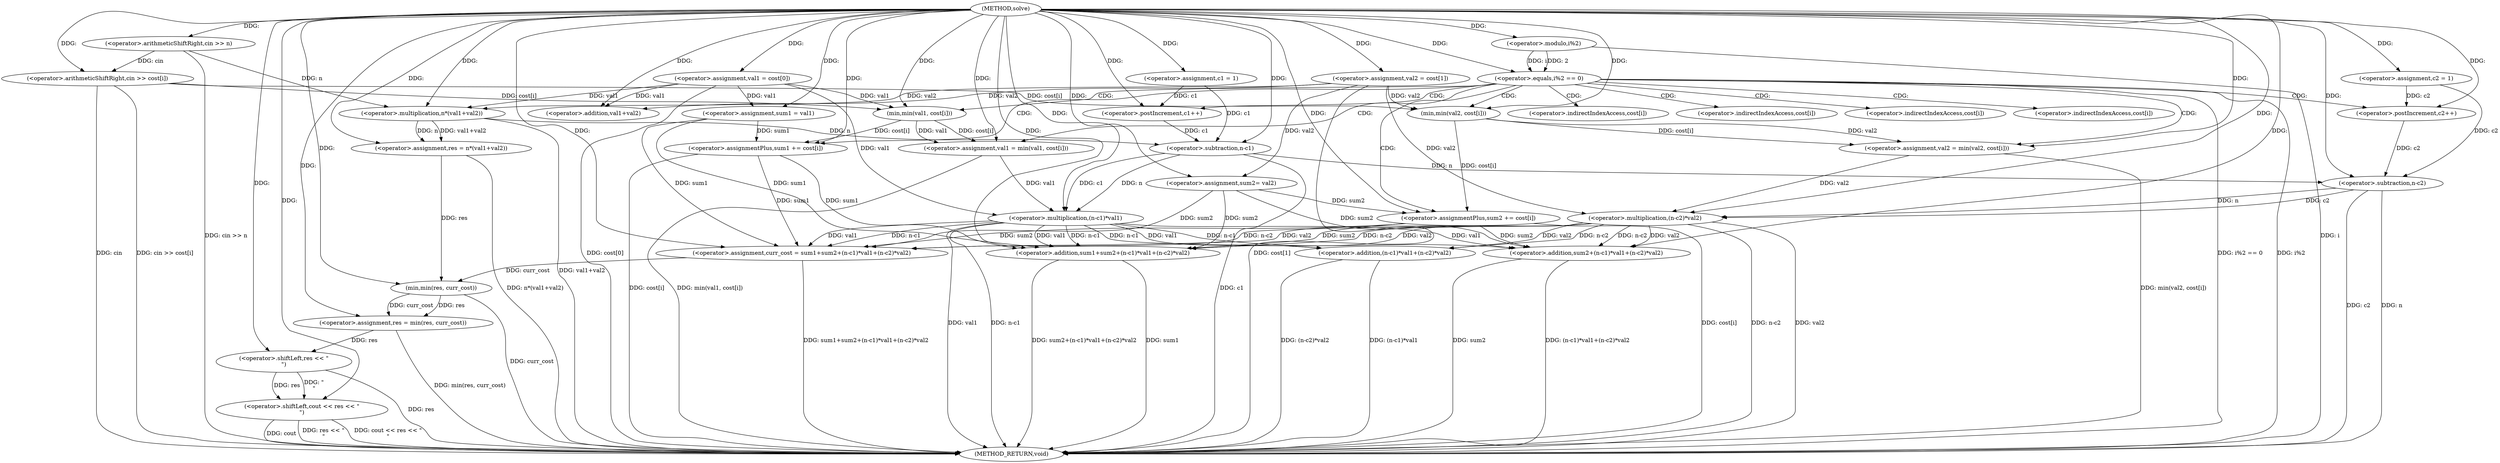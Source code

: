 digraph "solve" {  
"1000103" [label = "(METHOD,solve)" ]
"1000219" [label = "(METHOD_RETURN,void)" ]
"1000106" [label = "(<operator>.arithmeticShiftRight,cin >> n)" ]
"1000110" [label = "(<operator>.arithmeticShiftRight,cin >> cost[i])" ]
"1000116" [label = "(<operator>.assignment,val1 = cost[0])" ]
"1000122" [label = "(<operator>.assignment,val2 = cost[1])" ]
"1000128" [label = "(<operator>.assignment,c1 = 1)" ]
"1000132" [label = "(<operator>.assignment,c2 = 1)" ]
"1000136" [label = "(<operator>.assignment,res = n*(val1+val2))" ]
"1000144" [label = "(<operator>.assignment,sum1 = val1)" ]
"1000148" [label = "(<operator>.assignment,sum2= val2)" ]
"1000214" [label = "(<operator>.shiftLeft,cout << res << \"\n\")" ]
"1000192" [label = "(<operator>.assignment,curr_cost = sum1+sum2+(n-c1)*val1+(n-c2)*val2)" ]
"1000209" [label = "(<operator>.assignment,res = min(res, curr_cost))" ]
"1000138" [label = "(<operator>.multiplication,n*(val1+val2))" ]
"1000153" [label = "(<operator>.equals,i%2 == 0)" ]
"1000216" [label = "(<operator>.shiftLeft,res << \"\n\")" ]
"1000140" [label = "(<operator>.addition,val1+val2)" ]
"1000159" [label = "(<operator>.assignment,val1 = min(val1, cost[i]))" ]
"1000194" [label = "(<operator>.addition,sum1+sum2+(n-c1)*val1+(n-c2)*val2)" ]
"1000211" [label = "(min,min(res, curr_cost))" ]
"1000154" [label = "(<operator>.modulo,i%2)" ]
"1000167" [label = "(<operator>.assignmentPlus,sum1 += cost[i])" ]
"1000172" [label = "(<operator>.postIncrement,c1++)" ]
"1000176" [label = "(<operator>.assignment,val2 = min(val2, cost[i]))" ]
"1000196" [label = "(<operator>.addition,sum2+(n-c1)*val1+(n-c2)*val2)" ]
"1000161" [label = "(min,min(val1, cost[i]))" ]
"1000184" [label = "(<operator>.assignmentPlus,sum2 += cost[i])" ]
"1000189" [label = "(<operator>.postIncrement,c2++)" ]
"1000198" [label = "(<operator>.addition,(n-c1)*val1+(n-c2)*val2)" ]
"1000178" [label = "(min,min(val2, cost[i]))" ]
"1000199" [label = "(<operator>.multiplication,(n-c1)*val1)" ]
"1000204" [label = "(<operator>.multiplication,(n-c2)*val2)" ]
"1000200" [label = "(<operator>.subtraction,n-c1)" ]
"1000205" [label = "(<operator>.subtraction,n-c2)" ]
"1000163" [label = "(<operator>.indirectIndexAccess,cost[i])" ]
"1000169" [label = "(<operator>.indirectIndexAccess,cost[i])" ]
"1000180" [label = "(<operator>.indirectIndexAccess,cost[i])" ]
"1000186" [label = "(<operator>.indirectIndexAccess,cost[i])" ]
  "1000106" -> "1000219"  [ label = "DDG: cin >> n"] 
  "1000110" -> "1000219"  [ label = "DDG: cin"] 
  "1000110" -> "1000219"  [ label = "DDG: cin >> cost[i]"] 
  "1000116" -> "1000219"  [ label = "DDG: cost[0]"] 
  "1000122" -> "1000219"  [ label = "DDG: cost[1]"] 
  "1000138" -> "1000219"  [ label = "DDG: val1+val2"] 
  "1000136" -> "1000219"  [ label = "DDG: n*(val1+val2)"] 
  "1000154" -> "1000219"  [ label = "DDG: i"] 
  "1000153" -> "1000219"  [ label = "DDG: i%2"] 
  "1000153" -> "1000219"  [ label = "DDG: i%2 == 0"] 
  "1000176" -> "1000219"  [ label = "DDG: min(val2, cost[i])"] 
  "1000184" -> "1000219"  [ label = "DDG: cost[i]"] 
  "1000159" -> "1000219"  [ label = "DDG: min(val1, cost[i])"] 
  "1000167" -> "1000219"  [ label = "DDG: cost[i]"] 
  "1000194" -> "1000219"  [ label = "DDG: sum1"] 
  "1000196" -> "1000219"  [ label = "DDG: sum2"] 
  "1000200" -> "1000219"  [ label = "DDG: c1"] 
  "1000199" -> "1000219"  [ label = "DDG: n-c1"] 
  "1000199" -> "1000219"  [ label = "DDG: val1"] 
  "1000198" -> "1000219"  [ label = "DDG: (n-c1)*val1"] 
  "1000205" -> "1000219"  [ label = "DDG: n"] 
  "1000205" -> "1000219"  [ label = "DDG: c2"] 
  "1000204" -> "1000219"  [ label = "DDG: n-c2"] 
  "1000204" -> "1000219"  [ label = "DDG: val2"] 
  "1000198" -> "1000219"  [ label = "DDG: (n-c2)*val2"] 
  "1000196" -> "1000219"  [ label = "DDG: (n-c1)*val1+(n-c2)*val2"] 
  "1000194" -> "1000219"  [ label = "DDG: sum2+(n-c1)*val1+(n-c2)*val2"] 
  "1000192" -> "1000219"  [ label = "DDG: sum1+sum2+(n-c1)*val1+(n-c2)*val2"] 
  "1000211" -> "1000219"  [ label = "DDG: curr_cost"] 
  "1000209" -> "1000219"  [ label = "DDG: min(res, curr_cost)"] 
  "1000216" -> "1000219"  [ label = "DDG: res"] 
  "1000214" -> "1000219"  [ label = "DDG: res << \"\n\""] 
  "1000214" -> "1000219"  [ label = "DDG: cout << res << \"\n\""] 
  "1000214" -> "1000219"  [ label = "DDG: cout"] 
  "1000103" -> "1000128"  [ label = "DDG: "] 
  "1000103" -> "1000132"  [ label = "DDG: "] 
  "1000138" -> "1000136"  [ label = "DDG: n"] 
  "1000138" -> "1000136"  [ label = "DDG: val1+val2"] 
  "1000103" -> "1000144"  [ label = "DDG: "] 
  "1000116" -> "1000144"  [ label = "DDG: val1"] 
  "1000103" -> "1000148"  [ label = "DDG: "] 
  "1000122" -> "1000148"  [ label = "DDG: val2"] 
  "1000103" -> "1000106"  [ label = "DDG: "] 
  "1000106" -> "1000110"  [ label = "DDG: cin"] 
  "1000103" -> "1000110"  [ label = "DDG: "] 
  "1000103" -> "1000116"  [ label = "DDG: "] 
  "1000103" -> "1000122"  [ label = "DDG: "] 
  "1000103" -> "1000136"  [ label = "DDG: "] 
  "1000144" -> "1000192"  [ label = "DDG: sum1"] 
  "1000167" -> "1000192"  [ label = "DDG: sum1"] 
  "1000103" -> "1000192"  [ label = "DDG: "] 
  "1000199" -> "1000192"  [ label = "DDG: n-c1"] 
  "1000199" -> "1000192"  [ label = "DDG: val1"] 
  "1000204" -> "1000192"  [ label = "DDG: val2"] 
  "1000204" -> "1000192"  [ label = "DDG: n-c2"] 
  "1000148" -> "1000192"  [ label = "DDG: sum2"] 
  "1000184" -> "1000192"  [ label = "DDG: sum2"] 
  "1000211" -> "1000209"  [ label = "DDG: res"] 
  "1000211" -> "1000209"  [ label = "DDG: curr_cost"] 
  "1000103" -> "1000214"  [ label = "DDG: "] 
  "1000216" -> "1000214"  [ label = "DDG: \"\n\""] 
  "1000216" -> "1000214"  [ label = "DDG: res"] 
  "1000106" -> "1000138"  [ label = "DDG: n"] 
  "1000103" -> "1000138"  [ label = "DDG: "] 
  "1000122" -> "1000138"  [ label = "DDG: val2"] 
  "1000116" -> "1000138"  [ label = "DDG: val1"] 
  "1000103" -> "1000209"  [ label = "DDG: "] 
  "1000209" -> "1000216"  [ label = "DDG: res"] 
  "1000103" -> "1000216"  [ label = "DDG: "] 
  "1000116" -> "1000140"  [ label = "DDG: val1"] 
  "1000103" -> "1000140"  [ label = "DDG: "] 
  "1000122" -> "1000140"  [ label = "DDG: val2"] 
  "1000154" -> "1000153"  [ label = "DDG: i"] 
  "1000154" -> "1000153"  [ label = "DDG: 2"] 
  "1000103" -> "1000153"  [ label = "DDG: "] 
  "1000161" -> "1000159"  [ label = "DDG: cost[i]"] 
  "1000161" -> "1000159"  [ label = "DDG: val1"] 
  "1000144" -> "1000194"  [ label = "DDG: sum1"] 
  "1000167" -> "1000194"  [ label = "DDG: sum1"] 
  "1000103" -> "1000194"  [ label = "DDG: "] 
  "1000199" -> "1000194"  [ label = "DDG: n-c1"] 
  "1000199" -> "1000194"  [ label = "DDG: val1"] 
  "1000204" -> "1000194"  [ label = "DDG: val2"] 
  "1000204" -> "1000194"  [ label = "DDG: n-c2"] 
  "1000148" -> "1000194"  [ label = "DDG: sum2"] 
  "1000184" -> "1000194"  [ label = "DDG: sum2"] 
  "1000136" -> "1000211"  [ label = "DDG: res"] 
  "1000103" -> "1000211"  [ label = "DDG: "] 
  "1000192" -> "1000211"  [ label = "DDG: curr_cost"] 
  "1000103" -> "1000154"  [ label = "DDG: "] 
  "1000103" -> "1000159"  [ label = "DDG: "] 
  "1000161" -> "1000167"  [ label = "DDG: cost[i]"] 
  "1000178" -> "1000176"  [ label = "DDG: val2"] 
  "1000178" -> "1000176"  [ label = "DDG: cost[i]"] 
  "1000148" -> "1000196"  [ label = "DDG: sum2"] 
  "1000184" -> "1000196"  [ label = "DDG: sum2"] 
  "1000103" -> "1000196"  [ label = "DDG: "] 
  "1000199" -> "1000196"  [ label = "DDG: n-c1"] 
  "1000199" -> "1000196"  [ label = "DDG: val1"] 
  "1000204" -> "1000196"  [ label = "DDG: val2"] 
  "1000204" -> "1000196"  [ label = "DDG: n-c2"] 
  "1000103" -> "1000161"  [ label = "DDG: "] 
  "1000116" -> "1000161"  [ label = "DDG: val1"] 
  "1000110" -> "1000161"  [ label = "DDG: cost[i]"] 
  "1000144" -> "1000167"  [ label = "DDG: sum1"] 
  "1000103" -> "1000167"  [ label = "DDG: "] 
  "1000128" -> "1000172"  [ label = "DDG: c1"] 
  "1000103" -> "1000172"  [ label = "DDG: "] 
  "1000103" -> "1000176"  [ label = "DDG: "] 
  "1000178" -> "1000184"  [ label = "DDG: cost[i]"] 
  "1000199" -> "1000198"  [ label = "DDG: n-c1"] 
  "1000199" -> "1000198"  [ label = "DDG: val1"] 
  "1000204" -> "1000198"  [ label = "DDG: val2"] 
  "1000204" -> "1000198"  [ label = "DDG: n-c2"] 
  "1000103" -> "1000178"  [ label = "DDG: "] 
  "1000122" -> "1000178"  [ label = "DDG: val2"] 
  "1000110" -> "1000178"  [ label = "DDG: cost[i]"] 
  "1000148" -> "1000184"  [ label = "DDG: sum2"] 
  "1000103" -> "1000184"  [ label = "DDG: "] 
  "1000132" -> "1000189"  [ label = "DDG: c2"] 
  "1000103" -> "1000189"  [ label = "DDG: "] 
  "1000200" -> "1000199"  [ label = "DDG: n"] 
  "1000200" -> "1000199"  [ label = "DDG: c1"] 
  "1000159" -> "1000199"  [ label = "DDG: val1"] 
  "1000103" -> "1000199"  [ label = "DDG: "] 
  "1000116" -> "1000199"  [ label = "DDG: val1"] 
  "1000205" -> "1000204"  [ label = "DDG: c2"] 
  "1000205" -> "1000204"  [ label = "DDG: n"] 
  "1000176" -> "1000204"  [ label = "DDG: val2"] 
  "1000103" -> "1000204"  [ label = "DDG: "] 
  "1000122" -> "1000204"  [ label = "DDG: val2"] 
  "1000138" -> "1000200"  [ label = "DDG: n"] 
  "1000103" -> "1000200"  [ label = "DDG: "] 
  "1000128" -> "1000200"  [ label = "DDG: c1"] 
  "1000172" -> "1000200"  [ label = "DDG: c1"] 
  "1000200" -> "1000205"  [ label = "DDG: n"] 
  "1000103" -> "1000205"  [ label = "DDG: "] 
  "1000132" -> "1000205"  [ label = "DDG: c2"] 
  "1000189" -> "1000205"  [ label = "DDG: c2"] 
  "1000153" -> "1000163"  [ label = "CDG: "] 
  "1000153" -> "1000178"  [ label = "CDG: "] 
  "1000153" -> "1000159"  [ label = "CDG: "] 
  "1000153" -> "1000167"  [ label = "CDG: "] 
  "1000153" -> "1000161"  [ label = "CDG: "] 
  "1000153" -> "1000186"  [ label = "CDG: "] 
  "1000153" -> "1000184"  [ label = "CDG: "] 
  "1000153" -> "1000180"  [ label = "CDG: "] 
  "1000153" -> "1000176"  [ label = "CDG: "] 
  "1000153" -> "1000172"  [ label = "CDG: "] 
  "1000153" -> "1000189"  [ label = "CDG: "] 
  "1000153" -> "1000169"  [ label = "CDG: "] 
}
